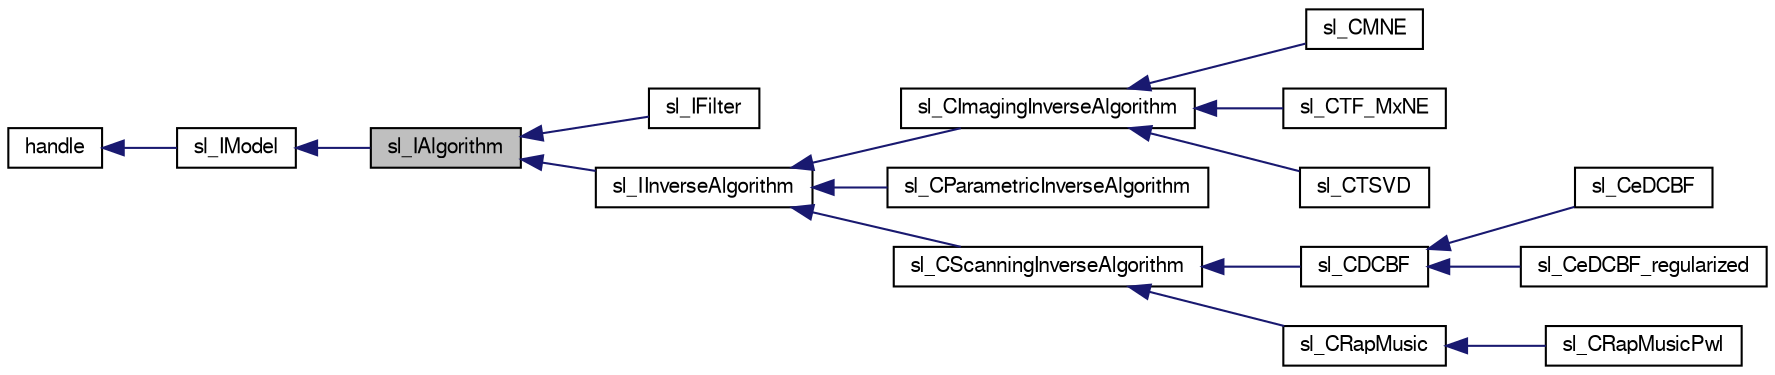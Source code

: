 digraph G
{
  edge [fontname="FreeSans",fontsize="10",labelfontname="FreeSans",labelfontsize="10"];
  node [fontname="FreeSans",fontsize="10",shape=record];
  rankdir="LR";
  Node1 [label="sl_IAlgorithm",height=0.2,width=0.4,color="black", fillcolor="grey75", style="filled" fontcolor="black"];
  Node2 -> Node1 [dir="back",color="midnightblue",fontsize="10",style="solid",fontname="FreeSans"];
  Node2 [label="sl_IModel",height=0.2,width=0.4,color="black", fillcolor="white", style="filled",URL="$classsl___i_model.html",tooltip="ToDo Summary of this class."];
  Node3 -> Node2 [dir="back",color="midnightblue",fontsize="10",style="solid",fontname="FreeSans"];
  Node3 [label="handle",height=0.2,width=0.4,color="black", fillcolor="white", style="filled",URL="$classhandle.html"];
  Node1 -> Node4 [dir="back",color="midnightblue",fontsize="10",style="solid",fontname="FreeSans"];
  Node4 [label="sl_IFilter",height=0.2,width=0.4,color="black", fillcolor="white", style="filled",URL="$classsl___i_filter.html",tooltip="ToDo Summary of this class."];
  Node1 -> Node5 [dir="back",color="midnightblue",fontsize="10",style="solid",fontname="FreeSans"];
  Node5 [label="sl_IInverseAlgorithm",height=0.2,width=0.4,color="black", fillcolor="white", style="filled",URL="$classsl___i_inverse_algorithm.html",tooltip="ToDo Summary of this class."];
  Node5 -> Node6 [dir="back",color="midnightblue",fontsize="10",style="solid",fontname="FreeSans"];
  Node6 [label="sl_CImagingInverseAlgorithm",height=0.2,width=0.4,color="black", fillcolor="white", style="filled",URL="$classsl___c_imaging_inverse_algorithm.html",tooltip="ToDo Summary of this class."];
  Node6 -> Node7 [dir="back",color="midnightblue",fontsize="10",style="solid",fontname="FreeSans"];
  Node7 [label="sl_CMNE",height=0.2,width=0.4,color="black", fillcolor="white", style="filled",URL="$classsl___c_m_n_e.html"];
  Node6 -> Node8 [dir="back",color="midnightblue",fontsize="10",style="solid",fontname="FreeSans"];
  Node8 [label="sl_CTF_MxNE",height=0.2,width=0.4,color="black", fillcolor="white", style="filled",URL="$classsl___c_t_f___mx_n_e.html",tooltip="The sl_CList class provides TF_MxNE algorithm."];
  Node6 -> Node9 [dir="back",color="midnightblue",fontsize="10",style="solid",fontname="FreeSans"];
  Node9 [label="sl_CTSVD",height=0.2,width=0.4,color="black", fillcolor="white", style="filled",URL="$classsl___c_t_s_v_d.html"];
  Node5 -> Node10 [dir="back",color="midnightblue",fontsize="10",style="solid",fontname="FreeSans"];
  Node10 [label="sl_CParametricInverseAlgorithm",height=0.2,width=0.4,color="black", fillcolor="white", style="filled",URL="$classsl___c_parametric_inverse_algorithm.html",tooltip="ToDo Summary of this class."];
  Node5 -> Node11 [dir="back",color="midnightblue",fontsize="10",style="solid",fontname="FreeSans"];
  Node11 [label="sl_CScanningInverseAlgorithm",height=0.2,width=0.4,color="black", fillcolor="white", style="filled",URL="$classsl___c_scanning_inverse_algorithm.html",tooltip="ToDo Summary of this class."];
  Node11 -> Node12 [dir="back",color="midnightblue",fontsize="10",style="solid",fontname="FreeSans"];
  Node12 [label="sl_CDCBF",height=0.2,width=0.4,color="black", fillcolor="white", style="filled",URL="$classsl___c_d_c_b_f.html",tooltip="This class holds the functions of the DCBF."];
  Node12 -> Node13 [dir="back",color="midnightblue",fontsize="10",style="solid",fontname="FreeSans"];
  Node13 [label="sl_CeDCBF",height=0.2,width=0.4,color="black", fillcolor="white", style="filled",URL="$classsl___ce_d_c_b_f.html",tooltip="This class holds the functions of the eDCBF."];
  Node12 -> Node14 [dir="back",color="midnightblue",fontsize="10",style="solid",fontname="FreeSans"];
  Node14 [label="sl_CeDCBF_regularized",height=0.2,width=0.4,color="black", fillcolor="white", style="filled",URL="$classsl___ce_d_c_b_f__regularized.html",tooltip="File used to show an example of class description."];
  Node11 -> Node15 [dir="back",color="midnightblue",fontsize="10",style="solid",fontname="FreeSans"];
  Node15 [label="sl_CRapMusic",height=0.2,width=0.4,color="black", fillcolor="white", style="filled",URL="$classsl___c_rap_music.html",tooltip="Summary of this class goes here."];
  Node15 -> Node16 [dir="back",color="midnightblue",fontsize="10",style="solid",fontname="FreeSans"];
  Node16 [label="sl_CRapMusicPwl",height=0.2,width=0.4,color="black", fillcolor="white", style="filled",URL="$classsl___c_rap_music_pwl.html",tooltip="Summary of this class goes here."];
}
